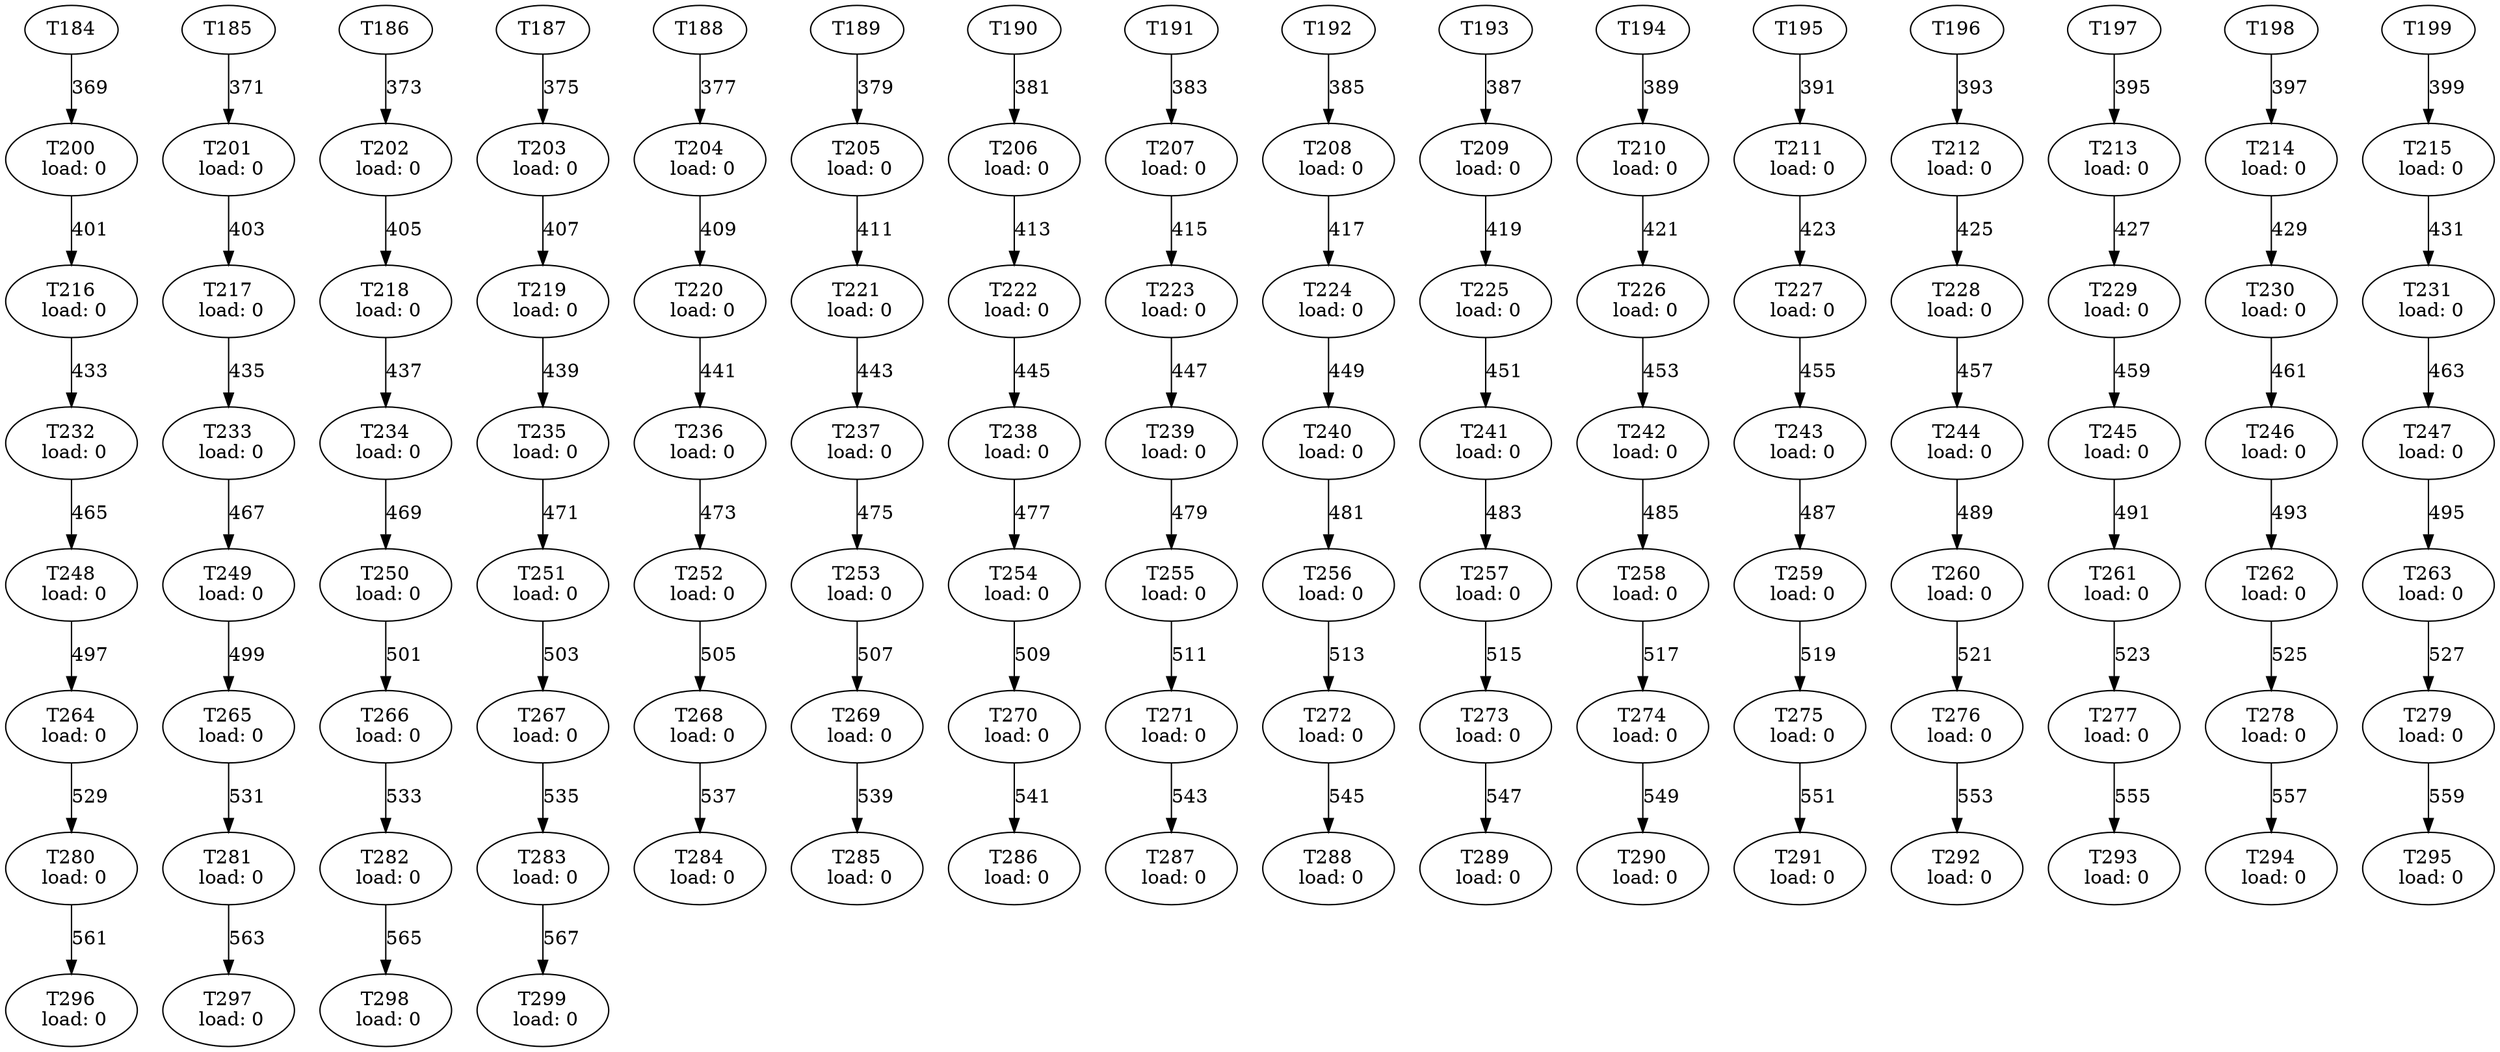 digraph taskgraph {
	T200 [label= "T200\n load: 0"];
	T184 -> T200[label=369];
	T201 [label= "T201\n load: 0"];
	T185 -> T201[label=371];
	T202 [label= "T202\n load: 0"];
	T186 -> T202[label=373];
	T203 [label= "T203\n load: 0"];
	T187 -> T203[label=375];
	T204 [label= "T204\n load: 0"];
	T188 -> T204[label=377];
	T205 [label= "T205\n load: 0"];
	T189 -> T205[label=379];
	T206 [label= "T206\n load: 0"];
	T190 -> T206[label=381];
	T207 [label= "T207\n load: 0"];
	T191 -> T207[label=383];
	T208 [label= "T208\n load: 0"];
	T192 -> T208[label=385];
	T209 [label= "T209\n load: 0"];
	T193 -> T209[label=387];
	T210 [label= "T210\n load: 0"];
	T194 -> T210[label=389];
	T211 [label= "T211\n load: 0"];
	T195 -> T211[label=391];
	T212 [label= "T212\n load: 0"];
	T196 -> T212[label=393];
	T213 [label= "T213\n load: 0"];
	T197 -> T213[label=395];
	T214 [label= "T214\n load: 0"];
	T198 -> T214[label=397];
	T215 [label= "T215\n load: 0"];
	T199 -> T215[label=399];
	T216 [label= "T216\n load: 0"];
	T200 -> T216[label=401];
	T217 [label= "T217\n load: 0"];
	T201 -> T217[label=403];
	T218 [label= "T218\n load: 0"];
	T202 -> T218[label=405];
	T219 [label= "T219\n load: 0"];
	T203 -> T219[label=407];
	T220 [label= "T220\n load: 0"];
	T204 -> T220[label=409];
	T221 [label= "T221\n load: 0"];
	T205 -> T221[label=411];
	T222 [label= "T222\n load: 0"];
	T206 -> T222[label=413];
	T223 [label= "T223\n load: 0"];
	T207 -> T223[label=415];
	T224 [label= "T224\n load: 0"];
	T208 -> T224[label=417];
	T225 [label= "T225\n load: 0"];
	T209 -> T225[label=419];
	T226 [label= "T226\n load: 0"];
	T210 -> T226[label=421];
	T227 [label= "T227\n load: 0"];
	T211 -> T227[label=423];
	T228 [label= "T228\n load: 0"];
	T212 -> T228[label=425];
	T229 [label= "T229\n load: 0"];
	T213 -> T229[label=427];
	T230 [label= "T230\n load: 0"];
	T214 -> T230[label=429];
	T231 [label= "T231\n load: 0"];
	T215 -> T231[label=431];
	T232 [label= "T232\n load: 0"];
	T216 -> T232[label=433];
	T233 [label= "T233\n load: 0"];
	T217 -> T233[label=435];
	T234 [label= "T234\n load: 0"];
	T218 -> T234[label=437];
	T235 [label= "T235\n load: 0"];
	T219 -> T235[label=439];
	T236 [label= "T236\n load: 0"];
	T220 -> T236[label=441];
	T237 [label= "T237\n load: 0"];
	T221 -> T237[label=443];
	T238 [label= "T238\n load: 0"];
	T222 -> T238[label=445];
	T239 [label= "T239\n load: 0"];
	T223 -> T239[label=447];
	T240 [label= "T240\n load: 0"];
	T224 -> T240[label=449];
	T241 [label= "T241\n load: 0"];
	T225 -> T241[label=451];
	T242 [label= "T242\n load: 0"];
	T226 -> T242[label=453];
	T243 [label= "T243\n load: 0"];
	T227 -> T243[label=455];
	T244 [label= "T244\n load: 0"];
	T228 -> T244[label=457];
	T245 [label= "T245\n load: 0"];
	T229 -> T245[label=459];
	T246 [label= "T246\n load: 0"];
	T230 -> T246[label=461];
	T247 [label= "T247\n load: 0"];
	T231 -> T247[label=463];
	T248 [label= "T248\n load: 0"];
	T232 -> T248[label=465];
	T249 [label= "T249\n load: 0"];
	T233 -> T249[label=467];
	T250 [label= "T250\n load: 0"];
	T234 -> T250[label=469];
	T251 [label= "T251\n load: 0"];
	T235 -> T251[label=471];
	T252 [label= "T252\n load: 0"];
	T236 -> T252[label=473];
	T253 [label= "T253\n load: 0"];
	T237 -> T253[label=475];
	T254 [label= "T254\n load: 0"];
	T238 -> T254[label=477];
	T255 [label= "T255\n load: 0"];
	T239 -> T255[label=479];
	T256 [label= "T256\n load: 0"];
	T240 -> T256[label=481];
	T257 [label= "T257\n load: 0"];
	T241 -> T257[label=483];
	T258 [label= "T258\n load: 0"];
	T242 -> T258[label=485];
	T259 [label= "T259\n load: 0"];
	T243 -> T259[label=487];
	T260 [label= "T260\n load: 0"];
	T244 -> T260[label=489];
	T261 [label= "T261\n load: 0"];
	T245 -> T261[label=491];
	T262 [label= "T262\n load: 0"];
	T246 -> T262[label=493];
	T263 [label= "T263\n load: 0"];
	T247 -> T263[label=495];
	T264 [label= "T264\n load: 0"];
	T248 -> T264[label=497];
	T265 [label= "T265\n load: 0"];
	T249 -> T265[label=499];
	T266 [label= "T266\n load: 0"];
	T250 -> T266[label=501];
	T267 [label= "T267\n load: 0"];
	T251 -> T267[label=503];
	T268 [label= "T268\n load: 0"];
	T252 -> T268[label=505];
	T269 [label= "T269\n load: 0"];
	T253 -> T269[label=507];
	T270 [label= "T270\n load: 0"];
	T254 -> T270[label=509];
	T271 [label= "T271\n load: 0"];
	T255 -> T271[label=511];
	T272 [label= "T272\n load: 0"];
	T256 -> T272[label=513];
	T273 [label= "T273\n load: 0"];
	T257 -> T273[label=515];
	T274 [label= "T274\n load: 0"];
	T258 -> T274[label=517];
	T275 [label= "T275\n load: 0"];
	T259 -> T275[label=519];
	T276 [label= "T276\n load: 0"];
	T260 -> T276[label=521];
	T277 [label= "T277\n load: 0"];
	T261 -> T277[label=523];
	T278 [label= "T278\n load: 0"];
	T262 -> T278[label=525];
	T279 [label= "T279\n load: 0"];
	T263 -> T279[label=527];
	T280 [label= "T280\n load: 0"];
	T264 -> T280[label=529];
	T281 [label= "T281\n load: 0"];
	T265 -> T281[label=531];
	T282 [label= "T282\n load: 0"];
	T266 -> T282[label=533];
	T283 [label= "T283\n load: 0"];
	T267 -> T283[label=535];
	T284 [label= "T284\n load: 0"];
	T268 -> T284[label=537];
	T285 [label= "T285\n load: 0"];
	T269 -> T285[label=539];
	T286 [label= "T286\n load: 0"];
	T270 -> T286[label=541];
	T287 [label= "T287\n load: 0"];
	T271 -> T287[label=543];
	T288 [label= "T288\n load: 0"];
	T272 -> T288[label=545];
	T289 [label= "T289\n load: 0"];
	T273 -> T289[label=547];
	T290 [label= "T290\n load: 0"];
	T274 -> T290[label=549];
	T291 [label= "T291\n load: 0"];
	T275 -> T291[label=551];
	T292 [label= "T292\n load: 0"];
	T276 -> T292[label=553];
	T293 [label= "T293\n load: 0"];
	T277 -> T293[label=555];
	T294 [label= "T294\n load: 0"];
	T278 -> T294[label=557];
	T295 [label= "T295\n load: 0"];
	T279 -> T295[label=559];
	T296 [label= "T296\n load: 0"];
	T280 -> T296[label=561];
	T297 [label= "T297\n load: 0"];
	T281 -> T297[label=563];
	T298 [label= "T298\n load: 0"];
	T282 -> T298[label=565];
	T299 [label= "T299\n load: 0"];
	T283 -> T299[label=567];
}